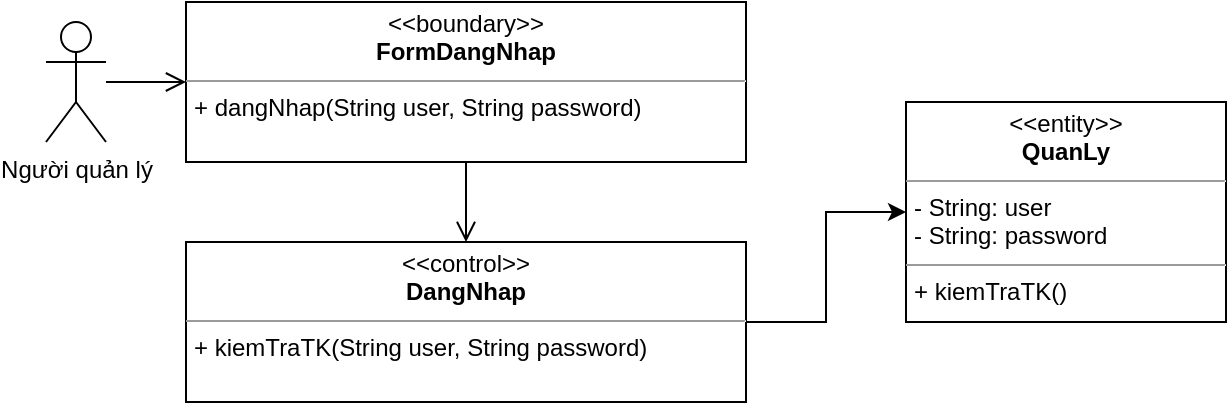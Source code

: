 <mxfile version="14.1.8" type="github">
  <diagram id="ZVyBo8nw6YCNj5e1UvPp" name="Page-1">
    <mxGraphModel dx="1422" dy="843" grid="1" gridSize="10" guides="1" tooltips="1" connect="1" arrows="1" fold="1" page="1" pageScale="1" pageWidth="827" pageHeight="1169" math="0" shadow="0">
      <root>
        <mxCell id="0" />
        <mxCell id="1" parent="0" />
        <mxCell id="w9DCA4Hgo60gSGukFtPC-17" style="edgeStyle=orthogonalEdgeStyle;rounded=0;orthogonalLoop=1;jettySize=auto;html=1;endArrow=open;endFill=0;endSize=8;" parent="1" source="w9DCA4Hgo60gSGukFtPC-4" target="w9DCA4Hgo60gSGukFtPC-13" edge="1">
          <mxGeometry relative="1" as="geometry" />
        </mxCell>
        <mxCell id="w9DCA4Hgo60gSGukFtPC-4" value="&lt;p style=&quot;margin: 0px ; margin-top: 4px ; text-align: center&quot;&gt;&amp;lt;&amp;lt;boundary&amp;gt;&amp;gt;&lt;br&gt;&lt;b&gt;FormDangNhap&lt;/b&gt;&lt;/p&gt;&lt;hr size=&quot;1&quot;&gt;&lt;p style=&quot;margin: 0px ; margin-left: 4px&quot;&gt;+ dangNhap(String user, String password)&lt;br&gt;&lt;/p&gt;" style="verticalAlign=top;align=left;overflow=fill;fontSize=12;fontFamily=Helvetica;html=1;" parent="1" vertex="1">
          <mxGeometry x="160" y="200" width="280" height="80" as="geometry" />
        </mxCell>
        <mxCell id="w9DCA4Hgo60gSGukFtPC-18" style="edgeStyle=orthogonalEdgeStyle;rounded=0;orthogonalLoop=1;jettySize=auto;html=1;endArrow=classic;endFill=1;endSize=6;" parent="1" source="w9DCA4Hgo60gSGukFtPC-13" target="w9DCA4Hgo60gSGukFtPC-14" edge="1">
          <mxGeometry relative="1" as="geometry" />
        </mxCell>
        <mxCell id="w9DCA4Hgo60gSGukFtPC-13" value="&lt;p style=&quot;margin: 0px ; margin-top: 4px ; text-align: center&quot;&gt;&amp;lt;&amp;lt;control&amp;gt;&amp;gt;&lt;br&gt;&lt;b&gt;DangNhap&lt;/b&gt;&lt;/p&gt;&lt;hr size=&quot;1&quot;&gt;&lt;p style=&quot;margin: 0px ; margin-left: 4px&quot;&gt;+ kiemTraTK(String user, String password)&lt;br&gt;&lt;/p&gt;" style="verticalAlign=top;align=left;overflow=fill;fontSize=12;fontFamily=Helvetica;html=1;" parent="1" vertex="1">
          <mxGeometry x="160" y="320" width="280" height="80" as="geometry" />
        </mxCell>
        <mxCell id="w9DCA4Hgo60gSGukFtPC-14" value="&lt;p style=&quot;margin: 0px ; margin-top: 4px ; text-align: center&quot;&gt;&amp;lt;&amp;lt;entity&amp;gt;&amp;gt;&lt;br&gt;&lt;b&gt;QuanLy&lt;/b&gt;&lt;/p&gt;&lt;hr size=&quot;1&quot;&gt;&lt;p style=&quot;margin: 0px ; margin-left: 4px&quot;&gt;- String: user&lt;br&gt;- String: password&lt;/p&gt;&lt;hr size=&quot;1&quot;&gt;&lt;p style=&quot;margin: 0px ; margin-left: 4px&quot;&gt;+ kiemTraTK()&lt;br&gt;&lt;/p&gt;" style="verticalAlign=top;align=left;overflow=fill;fontSize=12;fontFamily=Helvetica;html=1;" parent="1" vertex="1">
          <mxGeometry x="520" y="250" width="160" height="110" as="geometry" />
        </mxCell>
        <mxCell id="w9DCA4Hgo60gSGukFtPC-16" style="edgeStyle=orthogonalEdgeStyle;rounded=0;orthogonalLoop=1;jettySize=auto;html=1;endArrow=open;endFill=0;endSize=8;" parent="1" source="w9DCA4Hgo60gSGukFtPC-15" target="w9DCA4Hgo60gSGukFtPC-4" edge="1">
          <mxGeometry relative="1" as="geometry" />
        </mxCell>
        <mxCell id="w9DCA4Hgo60gSGukFtPC-15" value="Người quản lý" style="shape=umlActor;verticalLabelPosition=bottom;verticalAlign=top;html=1;outlineConnect=0;" parent="1" vertex="1">
          <mxGeometry x="90" y="210" width="30" height="60" as="geometry" />
        </mxCell>
      </root>
    </mxGraphModel>
  </diagram>
</mxfile>
